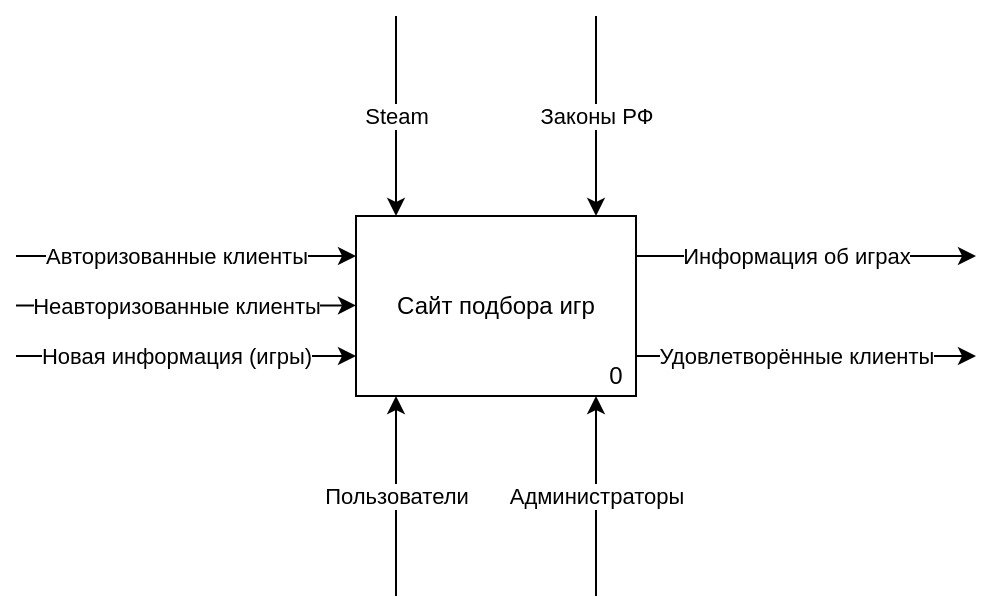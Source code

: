 <mxfile version="17.4.4" type="device"><diagram id="ae73abDAOe852Dj8XQcF" name="Page-1"><mxGraphModel dx="406" dy="425" grid="1" gridSize="10" guides="1" tooltips="1" connect="1" arrows="1" fold="1" page="1" pageScale="1" pageWidth="827" pageHeight="1169" math="0" shadow="0"><root><mxCell id="0"/><mxCell id="1" parent="0"/><mxCell id="n4_igCU9vdlLsWlVH0Li-1" value="Сайт подбора игр" style="rounded=0;whiteSpace=wrap;html=1;" vertex="1" parent="1"><mxGeometry x="330" y="320" width="140" height="90" as="geometry"/></mxCell><mxCell id="n4_igCU9vdlLsWlVH0Li-2" value="" style="endArrow=classic;html=1;rounded=0;" edge="1" parent="1"><mxGeometry width="50" height="50" relative="1" as="geometry"><mxPoint x="350" y="220" as="sourcePoint"/><mxPoint x="350" y="320" as="targetPoint"/></mxGeometry></mxCell><mxCell id="n4_igCU9vdlLsWlVH0Li-3" value="Steam" style="edgeLabel;html=1;align=center;verticalAlign=middle;resizable=0;points=[];" vertex="1" connectable="0" parent="n4_igCU9vdlLsWlVH0Li-2"><mxGeometry x="-0.34" y="1" relative="1" as="geometry"><mxPoint x="-1" y="17" as="offset"/></mxGeometry></mxCell><mxCell id="n4_igCU9vdlLsWlVH0Li-4" value="" style="endArrow=classic;html=1;rounded=0;entryX=0;entryY=0.5;entryDx=0;entryDy=0;" edge="1" parent="1"><mxGeometry width="50" height="50" relative="1" as="geometry"><mxPoint x="160" y="340" as="sourcePoint"/><mxPoint x="330" y="340" as="targetPoint"/></mxGeometry></mxCell><mxCell id="n4_igCU9vdlLsWlVH0Li-5" value="Авторизованные клиенты" style="edgeLabel;html=1;align=center;verticalAlign=middle;resizable=0;points=[];" vertex="1" connectable="0" parent="n4_igCU9vdlLsWlVH0Li-4"><mxGeometry x="-0.333" y="1" relative="1" as="geometry"><mxPoint x="23" y="1" as="offset"/></mxGeometry></mxCell><mxCell id="n4_igCU9vdlLsWlVH0Li-6" value="" style="endArrow=classic;html=1;rounded=0;entryX=0.25;entryY=0;entryDx=0;entryDy=0;" edge="1" parent="1"><mxGeometry width="50" height="50" relative="1" as="geometry"><mxPoint x="450" y="220" as="sourcePoint"/><mxPoint x="450" y="320" as="targetPoint"/></mxGeometry></mxCell><mxCell id="n4_igCU9vdlLsWlVH0Li-7" value="Законы РФ" style="edgeLabel;html=1;align=center;verticalAlign=middle;resizable=0;points=[];" vertex="1" connectable="0" parent="n4_igCU9vdlLsWlVH0Li-6"><mxGeometry x="-0.34" y="1" relative="1" as="geometry"><mxPoint x="-1" y="17" as="offset"/></mxGeometry></mxCell><mxCell id="n4_igCU9vdlLsWlVH0Li-8" value="" style="endArrow=classic;html=1;rounded=0;entryX=0;entryY=0.5;entryDx=0;entryDy=0;" edge="1" parent="1"><mxGeometry width="50" height="50" relative="1" as="geometry"><mxPoint x="160" y="364.71" as="sourcePoint"/><mxPoint x="330" y="364.71" as="targetPoint"/></mxGeometry></mxCell><mxCell id="n4_igCU9vdlLsWlVH0Li-9" value="Неавторизованные клиенты" style="edgeLabel;html=1;align=center;verticalAlign=middle;resizable=0;points=[];" vertex="1" connectable="0" parent="n4_igCU9vdlLsWlVH0Li-8"><mxGeometry x="-0.333" y="1" relative="1" as="geometry"><mxPoint x="23" y="1" as="offset"/></mxGeometry></mxCell><mxCell id="n4_igCU9vdlLsWlVH0Li-10" value="" style="endArrow=classic;html=1;rounded=0;entryX=0;entryY=0.5;entryDx=0;entryDy=0;" edge="1" parent="1"><mxGeometry width="50" height="50" relative="1" as="geometry"><mxPoint x="160" y="390.0" as="sourcePoint"/><mxPoint x="330" y="390.0" as="targetPoint"/></mxGeometry></mxCell><mxCell id="n4_igCU9vdlLsWlVH0Li-11" value="Новая информация (игры)" style="edgeLabel;html=1;align=center;verticalAlign=middle;resizable=0;points=[];" vertex="1" connectable="0" parent="n4_igCU9vdlLsWlVH0Li-10"><mxGeometry x="-0.333" y="1" relative="1" as="geometry"><mxPoint x="23" y="1" as="offset"/></mxGeometry></mxCell><mxCell id="n4_igCU9vdlLsWlVH0Li-12" value="" style="endArrow=none;html=1;rounded=0;entryX=0.25;entryY=0;entryDx=0;entryDy=0;startArrow=classic;startFill=1;endFill=0;" edge="1" parent="1"><mxGeometry width="50" height="50" relative="1" as="geometry"><mxPoint x="350" y="410" as="sourcePoint"/><mxPoint x="350" y="510" as="targetPoint"/></mxGeometry></mxCell><mxCell id="n4_igCU9vdlLsWlVH0Li-13" value="Пользователи" style="edgeLabel;html=1;align=center;verticalAlign=middle;resizable=0;points=[];" vertex="1" connectable="0" parent="n4_igCU9vdlLsWlVH0Li-12"><mxGeometry x="-0.34" y="1" relative="1" as="geometry"><mxPoint x="-1" y="17" as="offset"/></mxGeometry></mxCell><mxCell id="n4_igCU9vdlLsWlVH0Li-14" value="" style="endArrow=none;html=1;rounded=0;entryX=0.25;entryY=0;entryDx=0;entryDy=0;startArrow=classic;startFill=1;endFill=0;" edge="1" parent="1"><mxGeometry width="50" height="50" relative="1" as="geometry"><mxPoint x="450" y="410" as="sourcePoint"/><mxPoint x="450" y="510" as="targetPoint"/></mxGeometry></mxCell><mxCell id="n4_igCU9vdlLsWlVH0Li-15" value="Администраторы" style="edgeLabel;html=1;align=center;verticalAlign=middle;resizable=0;points=[];" vertex="1" connectable="0" parent="n4_igCU9vdlLsWlVH0Li-14"><mxGeometry x="-0.34" y="1" relative="1" as="geometry"><mxPoint x="-1" y="17" as="offset"/></mxGeometry></mxCell><mxCell id="n4_igCU9vdlLsWlVH0Li-16" value="" style="endArrow=classic;html=1;rounded=0;entryX=0;entryY=0.5;entryDx=0;entryDy=0;" edge="1" parent="1"><mxGeometry width="50" height="50" relative="1" as="geometry"><mxPoint x="470" y="340.0" as="sourcePoint"/><mxPoint x="640" y="340.0" as="targetPoint"/></mxGeometry></mxCell><mxCell id="n4_igCU9vdlLsWlVH0Li-17" value="Информация об играх" style="edgeLabel;html=1;align=center;verticalAlign=middle;resizable=0;points=[];" vertex="1" connectable="0" parent="n4_igCU9vdlLsWlVH0Li-16"><mxGeometry x="-0.333" y="1" relative="1" as="geometry"><mxPoint x="23" y="1" as="offset"/></mxGeometry></mxCell><mxCell id="n4_igCU9vdlLsWlVH0Li-18" value="" style="endArrow=classic;html=1;rounded=0;entryX=0;entryY=0.5;entryDx=0;entryDy=0;" edge="1" parent="1"><mxGeometry width="50" height="50" relative="1" as="geometry"><mxPoint x="470" y="390.0" as="sourcePoint"/><mxPoint x="640" y="390.0" as="targetPoint"/></mxGeometry></mxCell><mxCell id="n4_igCU9vdlLsWlVH0Li-19" value="Удовлетворённые клиенты" style="edgeLabel;html=1;align=center;verticalAlign=middle;resizable=0;points=[];" vertex="1" connectable="0" parent="n4_igCU9vdlLsWlVH0Li-18"><mxGeometry x="-0.333" y="1" relative="1" as="geometry"><mxPoint x="23" y="1" as="offset"/></mxGeometry></mxCell><mxCell id="n4_igCU9vdlLsWlVH0Li-20" value="0" style="text;html=1;strokeColor=none;fillColor=none;align=center;verticalAlign=middle;whiteSpace=wrap;rounded=0;" vertex="1" parent="1"><mxGeometry x="430" y="390" width="60" height="20" as="geometry"/></mxCell></root></mxGraphModel></diagram></mxfile>